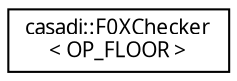 digraph "Graphical Class Hierarchy"
{
  edge [fontname="FreeSans.ttf",fontsize="10",labelfontname="FreeSans.ttf",labelfontsize="10"];
  node [fontname="FreeSans.ttf",fontsize="10",shape=record];
  rankdir="LR";
  Node1 [label="casadi::F0XChecker\l\< OP_FLOOR \>",height=0.2,width=0.4,color="black", fillcolor="white", style="filled",URL="$d9/d1d/structcasadi_1_1F0XChecker_3_01OP__FLOOR_01_4.html"];
}
